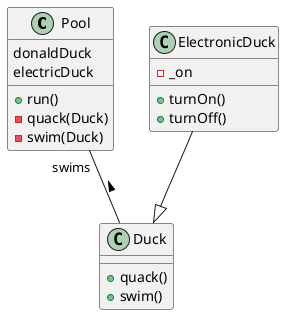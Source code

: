 @startuml LSP
class Pool
class Duck
Duck : +quack()
Duck : +swim()
Pool : donaldDuck
Pool : electricDuck
Pool -- Duck : "swims" <
Pool : +run()
Pool : -quack(Duck)
Pool : - swim(Duck)
class ElectronicDuck
ElectronicDuck --|> Duck
ElectronicDuck : - _on
ElectronicDuck : +turnOn()
ElectronicDuck : +turnOff()
@enduml